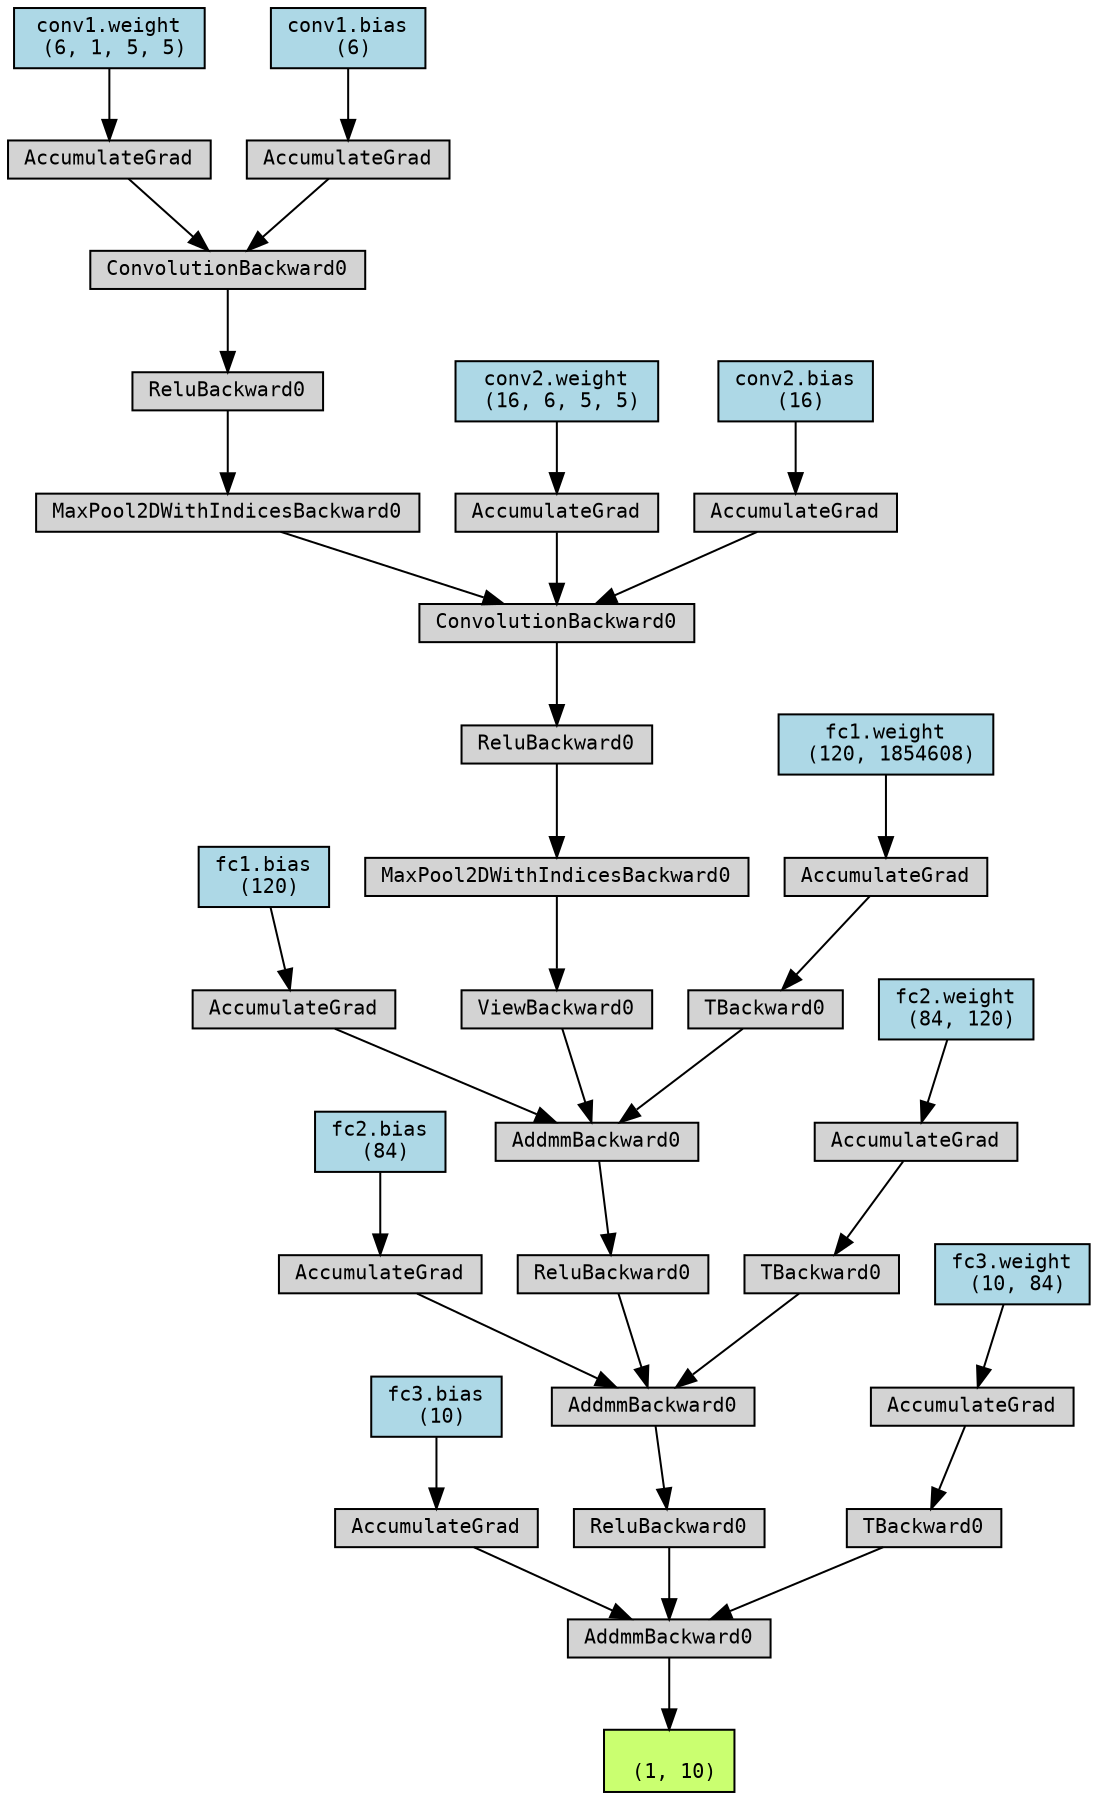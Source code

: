digraph {
	graph [size="12,12"]
	node [align=left fontname=monospace fontsize=10 height=0.2 ranksep=0.1 shape=box style=filled]
	1953278922656 [label="
 (1, 10)" fillcolor=darkolivegreen1]
	1953323866800 [label=AddmmBackward0]
	1953316714384 -> 1953323866800
	1953278923616 [label="fc3.bias
 (10)" fillcolor=lightblue]
	1953278923616 -> 1953316714384
	1953316714384 [label=AccumulateGrad]
	1953317275632 -> 1953323866800
	1953317275632 [label=ReluBackward0]
	1953326474544 -> 1953317275632
	1953326474544 [label=AddmmBackward0]
	1953315795056 -> 1953326474544
	1953278923936 [label="fc2.bias
 (84)" fillcolor=lightblue]
	1953278923936 -> 1953315795056
	1953315795056 [label=AccumulateGrad]
	1953315793184 -> 1953326474544
	1953315793184 [label=ReluBackward0]
	1953148507600 -> 1953315793184
	1953148507600 [label=AddmmBackward0]
	1953148507888 -> 1953148507600
	1953278924256 [label="fc1.bias
 (120)" fillcolor=lightblue]
	1953278924256 -> 1953148507888
	1953148507888 [label=AccumulateGrad]
	1953148507936 -> 1953148507600
	1953148507936 [label=ViewBackward0]
	1953316914704 -> 1953148507936
	1953316914704 [label=MaxPool2DWithIndicesBackward0]
	1953326635264 -> 1953316914704
	1953326635264 [label=ReluBackward0]
	1953326638048 -> 1953326635264
	1953326638048 [label=ConvolutionBackward0]
	1953326638192 -> 1953326638048
	1953326638192 [label=MaxPool2DWithIndicesBackward0]
	1953326638384 -> 1953326638192
	1953326638384 [label=ReluBackward0]
	1953326638480 -> 1953326638384
	1953326638480 [label=ConvolutionBackward0]
	1953326638528 -> 1953326638480
	1953278925216 [label="conv1.weight
 (6, 1, 5, 5)" fillcolor=lightblue]
	1953278925216 -> 1953326638528
	1953326638528 [label=AccumulateGrad]
	1953326638288 -> 1953326638480
	1953278925056 [label="conv1.bias
 (6)" fillcolor=lightblue]
	1953278925056 -> 1953326638288
	1953326638288 [label=AccumulateGrad]
	1953326638096 -> 1953326638048
	1953278924736 [label="conv2.weight
 (16, 6, 5, 5)" fillcolor=lightblue]
	1953278924736 -> 1953326638096
	1953326638096 [label=AccumulateGrad]
	1953326634976 -> 1953326638048
	1953278924576 [label="conv2.bias
 (16)" fillcolor=lightblue]
	1953278924576 -> 1953326634976
	1953326634976 [label=AccumulateGrad]
	1953326633632 -> 1953148507600
	1953326633632 [label=TBackward0]
	1953317735536 -> 1953326633632
	1953278924416 [label="fc1.weight
 (120, 1854608)" fillcolor=lightblue]
	1953278924416 -> 1953317735536
	1953317735536 [label=AccumulateGrad]
	1953315792272 -> 1953326474544
	1953315792272 [label=TBackward0]
	1953148505776 -> 1953315792272
	1953278924096 [label="fc2.weight
 (84, 120)" fillcolor=lightblue]
	1953278924096 -> 1953148505776
	1953148505776 [label=AccumulateGrad]
	1953324182560 -> 1953323866800
	1953324182560 [label=TBackward0]
	1953316589088 -> 1953324182560
	1953278923776 [label="fc3.weight
 (10, 84)" fillcolor=lightblue]
	1953278923776 -> 1953316589088
	1953316589088 [label=AccumulateGrad]
	1953323866800 -> 1953278922656
}

